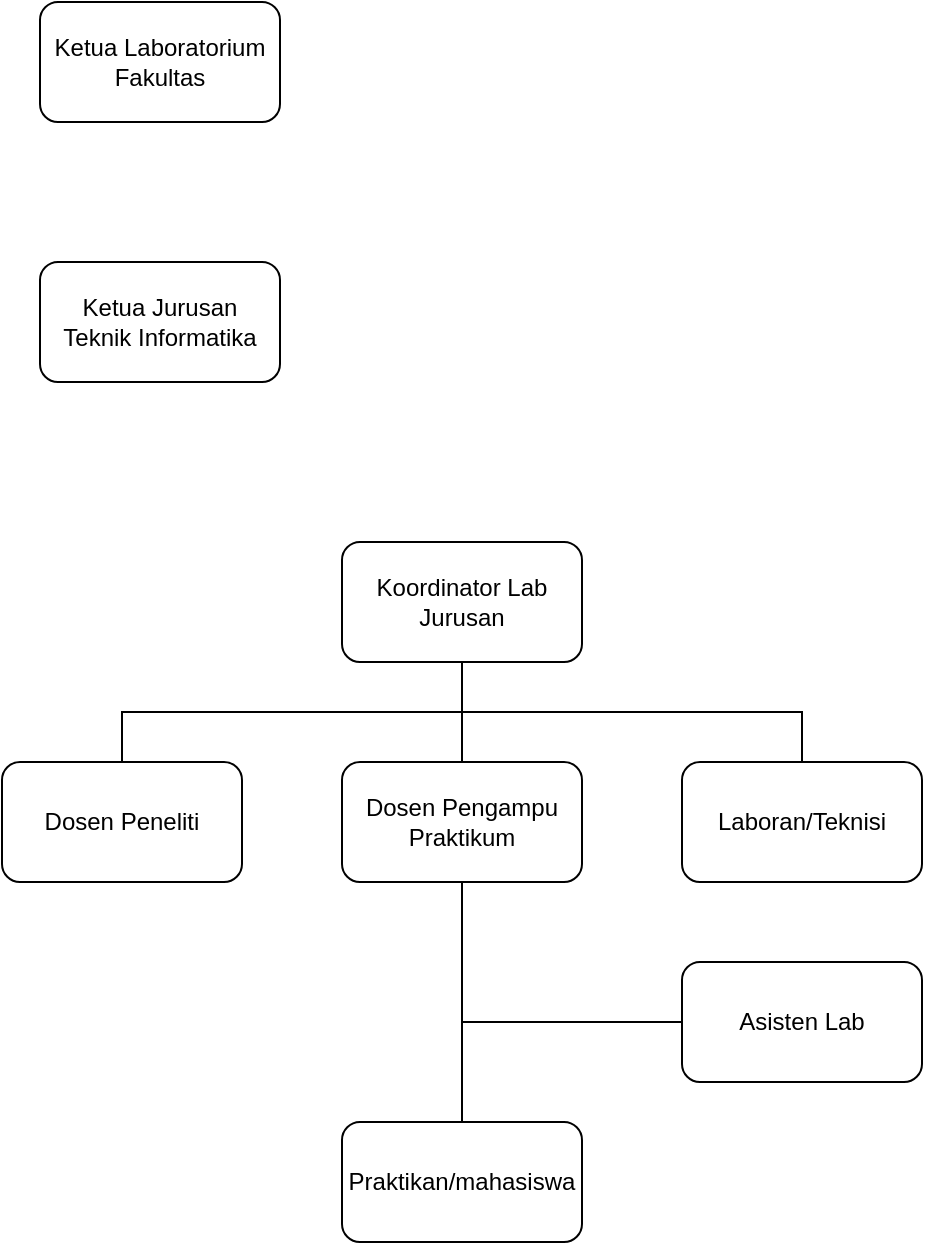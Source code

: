 <mxfile version="26.2.14">
  <diagram name="Page-1" id="tpu7mdlxo_9emIjloZ0v">
    <mxGraphModel dx="872" dy="1583" grid="0" gridSize="10" guides="1" tooltips="1" connect="1" arrows="1" fold="1" page="1" pageScale="1" pageWidth="850" pageHeight="1100" math="0" shadow="0">
      <root>
        <mxCell id="0" />
        <mxCell id="1" parent="0" />
        <mxCell id="bsVf9-yuKipysINyuRF7-1" value="Ketua Laboratorium Fakultas" style="rounded=1;whiteSpace=wrap;html=1;" vertex="1" parent="1">
          <mxGeometry x="30" y="-60" width="120" height="60" as="geometry" />
        </mxCell>
        <mxCell id="bsVf9-yuKipysINyuRF7-2" value="Koordinator Lab Jurusan" style="rounded=1;whiteSpace=wrap;html=1;" vertex="1" parent="1">
          <mxGeometry x="181" y="210" width="120" height="60" as="geometry" />
        </mxCell>
        <mxCell id="bsVf9-yuKipysINyuRF7-3" value="Ketua Jurusan&lt;div&gt;Teknik Informatika&lt;/div&gt;" style="rounded=1;whiteSpace=wrap;html=1;" vertex="1" parent="1">
          <mxGeometry x="30" y="70" width="120" height="60" as="geometry" />
        </mxCell>
        <mxCell id="bsVf9-yuKipysINyuRF7-4" value="Dosen Pengampu Praktikum" style="rounded=1;whiteSpace=wrap;html=1;" vertex="1" parent="1">
          <mxGeometry x="181" y="320" width="120" height="60" as="geometry" />
        </mxCell>
        <mxCell id="bsVf9-yuKipysINyuRF7-5" value="Laboran/Teknisi" style="rounded=1;whiteSpace=wrap;html=1;" vertex="1" parent="1">
          <mxGeometry x="351" y="320" width="120" height="60" as="geometry" />
        </mxCell>
        <mxCell id="bsVf9-yuKipysINyuRF7-6" value="Asisten Lab" style="rounded=1;whiteSpace=wrap;html=1;" vertex="1" parent="1">
          <mxGeometry x="351" y="420" width="120" height="60" as="geometry" />
        </mxCell>
        <mxCell id="bsVf9-yuKipysINyuRF7-7" value="Dosen Peneliti" style="rounded=1;whiteSpace=wrap;html=1;" vertex="1" parent="1">
          <mxGeometry x="11" y="320" width="120" height="60" as="geometry" />
        </mxCell>
        <mxCell id="bsVf9-yuKipysINyuRF7-8" value="Praktikan/mahasiswa" style="rounded=1;whiteSpace=wrap;html=1;" vertex="1" parent="1">
          <mxGeometry x="181" y="500" width="120" height="60" as="geometry" />
        </mxCell>
        <mxCell id="bsVf9-yuKipysINyuRF7-15" value="" style="endArrow=none;html=1;rounded=0;exitX=0.5;exitY=0;exitDx=0;exitDy=0;edgeStyle=orthogonalEdgeStyle;entryX=0.5;entryY=1;entryDx=0;entryDy=0;" edge="1" parent="1" source="bsVf9-yuKipysINyuRF7-7" target="bsVf9-yuKipysINyuRF7-2">
          <mxGeometry width="50" height="50" relative="1" as="geometry">
            <mxPoint x="221" y="480" as="sourcePoint" />
            <mxPoint x="511" y="260" as="targetPoint" />
          </mxGeometry>
        </mxCell>
        <mxCell id="bsVf9-yuKipysINyuRF7-17" value="" style="endArrow=none;html=1;rounded=0;exitX=0.5;exitY=0;exitDx=0;exitDy=0;entryX=0.5;entryY=1;entryDx=0;entryDy=0;edgeStyle=orthogonalEdgeStyle;" edge="1" parent="1" source="bsVf9-yuKipysINyuRF7-4" target="bsVf9-yuKipysINyuRF7-2">
          <mxGeometry width="50" height="50" relative="1" as="geometry">
            <mxPoint x="221" y="480" as="sourcePoint" />
            <mxPoint x="271" y="430" as="targetPoint" />
          </mxGeometry>
        </mxCell>
        <mxCell id="bsVf9-yuKipysINyuRF7-19" value="" style="endArrow=none;html=1;rounded=0;exitX=0.5;exitY=0;exitDx=0;exitDy=0;entryX=0.5;entryY=1;entryDx=0;entryDy=0;edgeStyle=orthogonalEdgeStyle;" edge="1" parent="1" source="bsVf9-yuKipysINyuRF7-5" target="bsVf9-yuKipysINyuRF7-2">
          <mxGeometry width="50" height="50" relative="1" as="geometry">
            <mxPoint x="421" y="330" as="sourcePoint" />
            <mxPoint x="331" y="280" as="targetPoint" />
          </mxGeometry>
        </mxCell>
        <mxCell id="bsVf9-yuKipysINyuRF7-20" value="" style="endArrow=none;html=1;rounded=0;exitX=0.5;exitY=0;exitDx=0;exitDy=0;entryX=0.5;entryY=1;entryDx=0;entryDy=0;edgeStyle=orthogonalEdgeStyle;" edge="1" parent="1" source="bsVf9-yuKipysINyuRF7-8" target="bsVf9-yuKipysINyuRF7-4">
          <mxGeometry width="50" height="50" relative="1" as="geometry">
            <mxPoint x="611" y="440" as="sourcePoint" />
            <mxPoint x="351" y="390" as="targetPoint" />
          </mxGeometry>
        </mxCell>
        <mxCell id="bsVf9-yuKipysINyuRF7-21" value="" style="endArrow=none;html=1;rounded=0;exitX=0.5;exitY=0;exitDx=0;exitDy=0;entryX=0;entryY=0.5;entryDx=0;entryDy=0;edgeStyle=orthogonalEdgeStyle;" edge="1" parent="1" source="bsVf9-yuKipysINyuRF7-8" target="bsVf9-yuKipysINyuRF7-6">
          <mxGeometry width="50" height="50" relative="1" as="geometry">
            <mxPoint x="331" y="490" as="sourcePoint" />
            <mxPoint x="251" y="390" as="targetPoint" />
          </mxGeometry>
        </mxCell>
      </root>
    </mxGraphModel>
  </diagram>
</mxfile>
